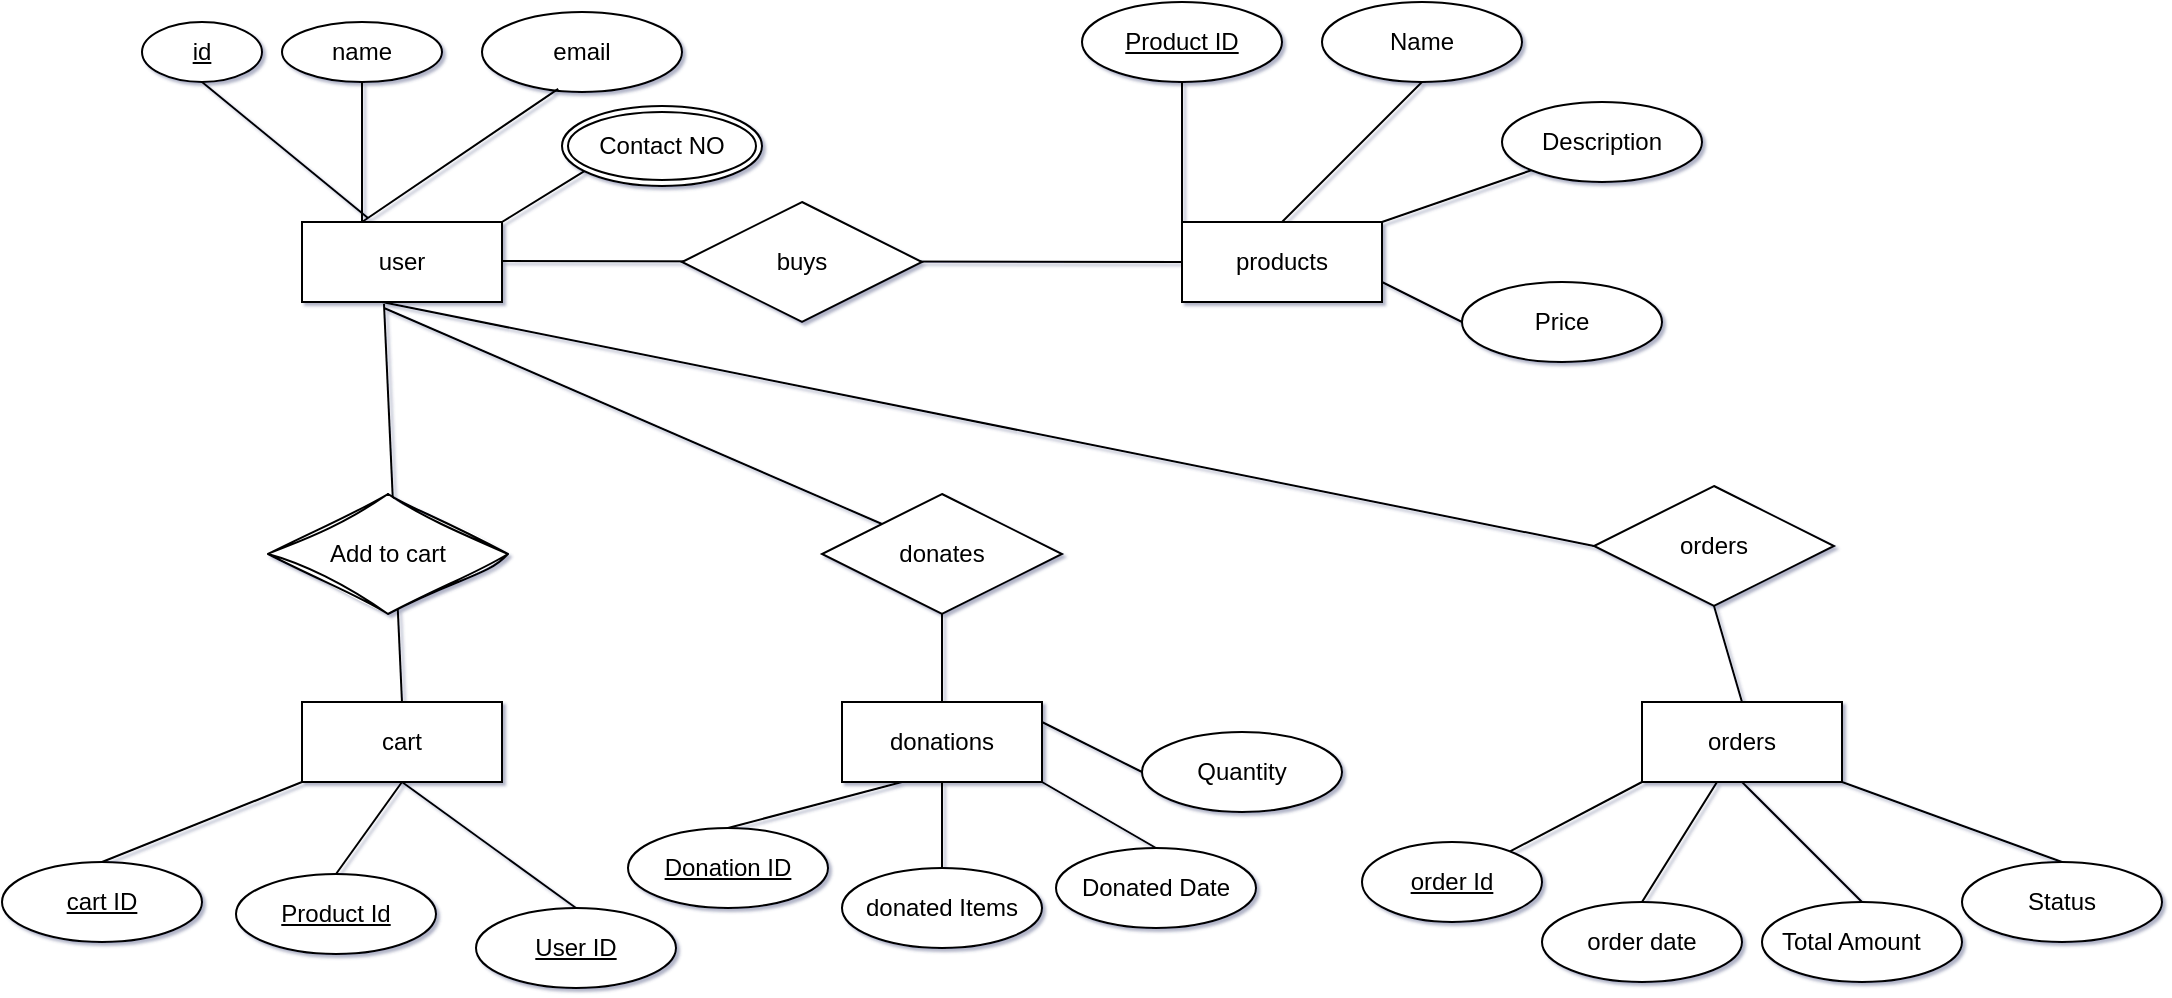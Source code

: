 <mxfile version="23.1.7" type="device">
  <diagram id="R2lEEEUBdFMjLlhIrx00" name="Page-1">
    <mxGraphModel dx="2534" dy="824" grid="0" gridSize="10" guides="1" tooltips="1" connect="1" arrows="1" fold="1" page="1" pageScale="1" pageWidth="1100" pageHeight="1700" background="none" math="0" shadow="1" extFonts="Permanent Marker^https://fonts.googleapis.com/css?family=Permanent+Marker">
      <root>
        <mxCell id="0" />
        <mxCell id="1" parent="0" />
        <mxCell id="ptOe5hQjl_5FLp8h7pB1-3" value="user" style="whiteSpace=wrap;html=1;align=center;" parent="1" vertex="1">
          <mxGeometry x="80" y="160" width="100" height="40" as="geometry" />
        </mxCell>
        <mxCell id="ptOe5hQjl_5FLp8h7pB1-4" value="products" style="whiteSpace=wrap;html=1;align=center;" parent="1" vertex="1">
          <mxGeometry x="520" y="160" width="100" height="40" as="geometry" />
        </mxCell>
        <mxCell id="ptOe5hQjl_5FLp8h7pB1-5" value="cart" style="whiteSpace=wrap;html=1;align=center;" parent="1" vertex="1">
          <mxGeometry x="80" y="400" width="100" height="40" as="geometry" />
        </mxCell>
        <mxCell id="ptOe5hQjl_5FLp8h7pB1-6" value="orders" style="whiteSpace=wrap;html=1;align=center;" parent="1" vertex="1">
          <mxGeometry x="750" y="400" width="100" height="40" as="geometry" />
        </mxCell>
        <mxCell id="ptOe5hQjl_5FLp8h7pB1-7" value="donations" style="whiteSpace=wrap;html=1;align=center;" parent="1" vertex="1">
          <mxGeometry x="350" y="400" width="100" height="40" as="geometry" />
        </mxCell>
        <mxCell id="ptOe5hQjl_5FLp8h7pB1-8" value="name" style="ellipse;whiteSpace=wrap;html=1;align=center;" parent="1" vertex="1">
          <mxGeometry x="70" y="60" width="80" height="30" as="geometry" />
        </mxCell>
        <mxCell id="ptOe5hQjl_5FLp8h7pB1-9" value="email" style="ellipse;whiteSpace=wrap;html=1;align=center;" parent="1" vertex="1">
          <mxGeometry x="170" y="55" width="100" height="40" as="geometry" />
        </mxCell>
        <mxCell id="ptOe5hQjl_5FLp8h7pB1-11" value="id" style="ellipse;whiteSpace=wrap;html=1;align=center;fontStyle=4;" parent="1" vertex="1">
          <mxGeometry y="60" width="60" height="30" as="geometry" />
        </mxCell>
        <mxCell id="ptOe5hQjl_5FLp8h7pB1-12" value="" style="endArrow=none;html=1;rounded=0;exitX=0.5;exitY=1;exitDx=0;exitDy=0;entryX=0.33;entryY=-0.05;entryDx=0;entryDy=0;entryPerimeter=0;" parent="1" source="ptOe5hQjl_5FLp8h7pB1-11" target="ptOe5hQjl_5FLp8h7pB1-3" edge="1">
          <mxGeometry relative="1" as="geometry">
            <mxPoint x="340" y="330" as="sourcePoint" />
            <mxPoint x="500" y="330" as="targetPoint" />
          </mxGeometry>
        </mxCell>
        <mxCell id="ptOe5hQjl_5FLp8h7pB1-13" value="" style="endArrow=none;html=1;rounded=0;exitX=0.5;exitY=1;exitDx=0;exitDy=0;" parent="1" source="ptOe5hQjl_5FLp8h7pB1-8" edge="1">
          <mxGeometry relative="1" as="geometry">
            <mxPoint x="40" y="100" as="sourcePoint" />
            <mxPoint x="110" y="160" as="targetPoint" />
          </mxGeometry>
        </mxCell>
        <mxCell id="ptOe5hQjl_5FLp8h7pB1-14" value="" style="endArrow=none;html=1;rounded=0;exitX=0.381;exitY=0.961;exitDx=0;exitDy=0;exitPerimeter=0;" parent="1" source="ptOe5hQjl_5FLp8h7pB1-9" edge="1">
          <mxGeometry relative="1" as="geometry">
            <mxPoint x="210" y="100" as="sourcePoint" />
            <mxPoint x="110" y="160" as="targetPoint" />
          </mxGeometry>
        </mxCell>
        <mxCell id="ptOe5hQjl_5FLp8h7pB1-16" value="" style="endArrow=none;html=1;rounded=0;entryX=0;entryY=0.5;entryDx=0;entryDy=0;" parent="1" target="ptOe5hQjl_5FLp8h7pB1-4" edge="1">
          <mxGeometry relative="1" as="geometry">
            <mxPoint x="180" y="179.5" as="sourcePoint" />
            <mxPoint x="340" y="179.5" as="targetPoint" />
          </mxGeometry>
        </mxCell>
        <mxCell id="ptOe5hQjl_5FLp8h7pB1-15" value="buys" style="shape=rhombus;perimeter=rhombusPerimeter;whiteSpace=wrap;html=1;align=center;" parent="1" vertex="1">
          <mxGeometry x="270" y="150" width="120" height="60" as="geometry" />
        </mxCell>
        <mxCell id="ptOe5hQjl_5FLp8h7pB1-17" value="order date" style="ellipse;whiteSpace=wrap;html=1;align=center;" parent="1" vertex="1">
          <mxGeometry x="700" y="500" width="100" height="40" as="geometry" />
        </mxCell>
        <mxCell id="ptOe5hQjl_5FLp8h7pB1-18" value="Total Amount&lt;span style=&quot;white-space: pre;&quot;&gt;&#x9;&lt;/span&gt;" style="ellipse;whiteSpace=wrap;html=1;align=center;" parent="1" vertex="1">
          <mxGeometry x="810" y="500" width="100" height="40" as="geometry" />
        </mxCell>
        <mxCell id="ptOe5hQjl_5FLp8h7pB1-19" value="Status" style="ellipse;whiteSpace=wrap;html=1;align=center;" parent="1" vertex="1">
          <mxGeometry x="910" y="480" width="100" height="40" as="geometry" />
        </mxCell>
        <mxCell id="ptOe5hQjl_5FLp8h7pB1-20" value="" style="endArrow=none;html=1;rounded=0;exitX=0.5;exitY=0;exitDx=0;exitDy=0;" parent="1" source="ptOe5hQjl_5FLp8h7pB1-17" target="ptOe5hQjl_5FLp8h7pB1-6" edge="1">
          <mxGeometry width="50" height="50" relative="1" as="geometry">
            <mxPoint x="440" y="360" as="sourcePoint" />
            <mxPoint x="490" y="310" as="targetPoint" />
          </mxGeometry>
        </mxCell>
        <mxCell id="ptOe5hQjl_5FLp8h7pB1-21" value="" style="endArrow=none;html=1;rounded=0;exitX=0.5;exitY=0;exitDx=0;exitDy=0;entryX=0.5;entryY=1;entryDx=0;entryDy=0;" parent="1" source="ptOe5hQjl_5FLp8h7pB1-18" target="ptOe5hQjl_5FLp8h7pB1-6" edge="1">
          <mxGeometry width="50" height="50" relative="1" as="geometry">
            <mxPoint x="640" y="510" as="sourcePoint" />
            <mxPoint x="768" y="450" as="targetPoint" />
          </mxGeometry>
        </mxCell>
        <mxCell id="ptOe5hQjl_5FLp8h7pB1-22" value="" style="endArrow=none;html=1;rounded=0;exitX=0.5;exitY=0;exitDx=0;exitDy=0;entryX=1;entryY=1;entryDx=0;entryDy=0;" parent="1" source="ptOe5hQjl_5FLp8h7pB1-19" target="ptOe5hQjl_5FLp8h7pB1-6" edge="1">
          <mxGeometry width="50" height="50" relative="1" as="geometry">
            <mxPoint x="650" y="520" as="sourcePoint" />
            <mxPoint x="778" y="460" as="targetPoint" />
          </mxGeometry>
        </mxCell>
        <mxCell id="ptOe5hQjl_5FLp8h7pB1-25" value="order Id" style="ellipse;whiteSpace=wrap;html=1;align=center;fontStyle=4;" parent="1" vertex="1">
          <mxGeometry x="610" y="470" width="90" height="40" as="geometry" />
        </mxCell>
        <mxCell id="ptOe5hQjl_5FLp8h7pB1-26" value="" style="endArrow=none;html=1;rounded=0;entryX=0;entryY=1;entryDx=0;entryDy=0;" parent="1" source="ptOe5hQjl_5FLp8h7pB1-25" target="ptOe5hQjl_5FLp8h7pB1-6" edge="1">
          <mxGeometry width="50" height="50" relative="1" as="geometry">
            <mxPoint x="760" y="510" as="sourcePoint" />
            <mxPoint x="798" y="450" as="targetPoint" />
          </mxGeometry>
        </mxCell>
        <mxCell id="ptOe5hQjl_5FLp8h7pB1-27" value="Product ID" style="ellipse;whiteSpace=wrap;html=1;align=center;fontStyle=4;" parent="1" vertex="1">
          <mxGeometry x="470" y="50" width="100" height="40" as="geometry" />
        </mxCell>
        <mxCell id="ptOe5hQjl_5FLp8h7pB1-28" value="Name" style="ellipse;whiteSpace=wrap;html=1;align=center;" parent="1" vertex="1">
          <mxGeometry x="590" y="50" width="100" height="40" as="geometry" />
        </mxCell>
        <mxCell id="ptOe5hQjl_5FLp8h7pB1-29" value="Description" style="ellipse;whiteSpace=wrap;html=1;align=center;" parent="1" vertex="1">
          <mxGeometry x="680" y="100" width="100" height="40" as="geometry" />
        </mxCell>
        <mxCell id="ptOe5hQjl_5FLp8h7pB1-30" value="Price" style="ellipse;whiteSpace=wrap;html=1;align=center;" parent="1" vertex="1">
          <mxGeometry x="660" y="190" width="100" height="40" as="geometry" />
        </mxCell>
        <mxCell id="ptOe5hQjl_5FLp8h7pB1-31" value="" style="endArrow=none;html=1;rounded=0;entryX=0;entryY=0;entryDx=0;entryDy=0;exitX=0.5;exitY=1;exitDx=0;exitDy=0;" parent="1" source="ptOe5hQjl_5FLp8h7pB1-27" target="ptOe5hQjl_5FLp8h7pB1-4" edge="1">
          <mxGeometry width="50" height="50" relative="1" as="geometry">
            <mxPoint x="470" y="360" as="sourcePoint" />
            <mxPoint x="520" y="310" as="targetPoint" />
          </mxGeometry>
        </mxCell>
        <mxCell id="ptOe5hQjl_5FLp8h7pB1-32" value="" style="endArrow=none;html=1;rounded=0;entryX=0.5;entryY=0;entryDx=0;entryDy=0;exitX=0.5;exitY=1;exitDx=0;exitDy=0;" parent="1" source="ptOe5hQjl_5FLp8h7pB1-28" target="ptOe5hQjl_5FLp8h7pB1-4" edge="1">
          <mxGeometry width="50" height="50" relative="1" as="geometry">
            <mxPoint x="530" y="100" as="sourcePoint" />
            <mxPoint x="530" y="170" as="targetPoint" />
          </mxGeometry>
        </mxCell>
        <mxCell id="ptOe5hQjl_5FLp8h7pB1-33" value="" style="endArrow=none;html=1;rounded=0;entryX=1;entryY=0;entryDx=0;entryDy=0;exitX=0;exitY=1;exitDx=0;exitDy=0;" parent="1" source="ptOe5hQjl_5FLp8h7pB1-29" target="ptOe5hQjl_5FLp8h7pB1-4" edge="1">
          <mxGeometry width="50" height="50" relative="1" as="geometry">
            <mxPoint x="540" y="110" as="sourcePoint" />
            <mxPoint x="540" y="180" as="targetPoint" />
          </mxGeometry>
        </mxCell>
        <mxCell id="ptOe5hQjl_5FLp8h7pB1-34" value="" style="endArrow=none;html=1;rounded=0;entryX=1;entryY=0.75;entryDx=0;entryDy=0;exitX=0;exitY=0.5;exitDx=0;exitDy=0;" parent="1" source="ptOe5hQjl_5FLp8h7pB1-30" target="ptOe5hQjl_5FLp8h7pB1-4" edge="1">
          <mxGeometry width="50" height="50" relative="1" as="geometry">
            <mxPoint x="550" y="120" as="sourcePoint" />
            <mxPoint x="550" y="190" as="targetPoint" />
          </mxGeometry>
        </mxCell>
        <mxCell id="ptOe5hQjl_5FLp8h7pB1-35" value="Donation ID" style="ellipse;whiteSpace=wrap;html=1;align=center;fontStyle=4;" parent="1" vertex="1">
          <mxGeometry x="243" y="463" width="100" height="40" as="geometry" />
        </mxCell>
        <mxCell id="ptOe5hQjl_5FLp8h7pB1-36" value="donated Items" style="ellipse;whiteSpace=wrap;html=1;align=center;" parent="1" vertex="1">
          <mxGeometry x="350" y="483" width="100" height="40" as="geometry" />
        </mxCell>
        <mxCell id="ptOe5hQjl_5FLp8h7pB1-37" value="" style="endArrow=none;html=1;rounded=0;exitX=0.5;exitY=0;exitDx=0;exitDy=0;" parent="1" source="ptOe5hQjl_5FLp8h7pB1-35" edge="1">
          <mxGeometry width="50" height="50" relative="1" as="geometry">
            <mxPoint x="470" y="360" as="sourcePoint" />
            <mxPoint x="380" y="440" as="targetPoint" />
          </mxGeometry>
        </mxCell>
        <mxCell id="ptOe5hQjl_5FLp8h7pB1-38" value="" style="endArrow=none;html=1;rounded=0;exitX=0.5;exitY=0;exitDx=0;exitDy=0;entryX=0.5;entryY=1;entryDx=0;entryDy=0;" parent="1" source="ptOe5hQjl_5FLp8h7pB1-36" target="ptOe5hQjl_5FLp8h7pB1-7" edge="1">
          <mxGeometry width="50" height="50" relative="1" as="geometry">
            <mxPoint x="340" y="490" as="sourcePoint" />
            <mxPoint x="390" y="450" as="targetPoint" />
          </mxGeometry>
        </mxCell>
        <mxCell id="ptOe5hQjl_5FLp8h7pB1-39" value="" style="endArrow=none;html=1;rounded=0;entryX=0.41;entryY=1.025;entryDx=0;entryDy=0;entryPerimeter=0;exitX=0.5;exitY=0;exitDx=0;exitDy=0;" parent="1" source="ptOe5hQjl_5FLp8h7pB1-5" target="ptOe5hQjl_5FLp8h7pB1-3" edge="1">
          <mxGeometry width="50" height="50" relative="1" as="geometry">
            <mxPoint x="470" y="360" as="sourcePoint" />
            <mxPoint x="520" y="310" as="targetPoint" />
          </mxGeometry>
        </mxCell>
        <mxCell id="ptOe5hQjl_5FLp8h7pB1-41" value="" style="endArrow=none;html=1;rounded=0;entryX=0.41;entryY=1.075;entryDx=0;entryDy=0;entryPerimeter=0;exitX=0;exitY=0;exitDx=0;exitDy=0;" parent="1" source="ptOe5hQjl_5FLp8h7pB1-47" edge="1">
          <mxGeometry width="50" height="50" relative="1" as="geometry">
            <mxPoint x="400" y="400" as="sourcePoint" />
            <mxPoint x="121" y="203" as="targetPoint" />
          </mxGeometry>
        </mxCell>
        <mxCell id="ptOe5hQjl_5FLp8h7pB1-43" value="" style="endArrow=none;html=1;rounded=0;entryX=0.4;entryY=1;entryDx=0;entryDy=0;entryPerimeter=0;exitX=0;exitY=0.5;exitDx=0;exitDy=0;" parent="1" source="ptOe5hQjl_5FLp8h7pB1-49" target="ptOe5hQjl_5FLp8h7pB1-3" edge="1">
          <mxGeometry width="50" height="50" relative="1" as="geometry">
            <mxPoint x="410" y="410" as="sourcePoint" />
            <mxPoint x="131" y="213" as="targetPoint" />
          </mxGeometry>
        </mxCell>
        <mxCell id="ptOe5hQjl_5FLp8h7pB1-45" value="cart ID" style="ellipse;whiteSpace=wrap;html=1;align=center;fontStyle=4;" parent="1" vertex="1">
          <mxGeometry x="-70" y="480" width="100" height="40" as="geometry" />
        </mxCell>
        <mxCell id="ptOe5hQjl_5FLp8h7pB1-46" value="" style="endArrow=none;html=1;rounded=0;exitX=0;exitY=1;exitDx=0;exitDy=0;entryX=0.5;entryY=0;entryDx=0;entryDy=0;" parent="1" source="ptOe5hQjl_5FLp8h7pB1-5" target="ptOe5hQjl_5FLp8h7pB1-45" edge="1">
          <mxGeometry width="50" height="50" relative="1" as="geometry">
            <mxPoint x="470" y="360" as="sourcePoint" />
            <mxPoint x="520" y="310" as="targetPoint" />
          </mxGeometry>
        </mxCell>
        <mxCell id="ptOe5hQjl_5FLp8h7pB1-47" value="donates" style="shape=rhombus;perimeter=rhombusPerimeter;whiteSpace=wrap;html=1;align=center;rotation=0;" parent="1" vertex="1">
          <mxGeometry x="340" y="296" width="120" height="60" as="geometry" />
        </mxCell>
        <mxCell id="ptOe5hQjl_5FLp8h7pB1-49" value="orders" style="shape=rhombus;perimeter=rhombusPerimeter;whiteSpace=wrap;html=1;align=center;rotation=0;" parent="1" vertex="1">
          <mxGeometry x="726" y="292" width="120" height="60" as="geometry" />
        </mxCell>
        <mxCell id="2ALvyPpzmWErhACQjdhz-2" value="Product Id" style="ellipse;whiteSpace=wrap;html=1;align=center;fontStyle=4;" parent="1" vertex="1">
          <mxGeometry x="47" y="486" width="100" height="40" as="geometry" />
        </mxCell>
        <mxCell id="2ALvyPpzmWErhACQjdhz-3" value="" style="endArrow=none;html=1;rounded=0;exitX=0.5;exitY=1;exitDx=0;exitDy=0;entryX=0.5;entryY=0;entryDx=0;entryDy=0;" parent="1" source="ptOe5hQjl_5FLp8h7pB1-5" target="2ALvyPpzmWErhACQjdhz-2" edge="1">
          <mxGeometry width="50" height="50" relative="1" as="geometry">
            <mxPoint x="90" y="450" as="sourcePoint" />
            <mxPoint x="-10" y="490" as="targetPoint" />
          </mxGeometry>
        </mxCell>
        <mxCell id="2ALvyPpzmWErhACQjdhz-4" value="&lt;u&gt;User ID&lt;/u&gt;" style="ellipse;whiteSpace=wrap;html=1;align=center;" parent="1" vertex="1">
          <mxGeometry x="167" y="503" width="100" height="40" as="geometry" />
        </mxCell>
        <mxCell id="2ALvyPpzmWErhACQjdhz-5" value="" style="endArrow=none;html=1;rounded=0;exitX=0.5;exitY=1;exitDx=0;exitDy=0;entryX=0.5;entryY=0;entryDx=0;entryDy=0;" parent="1" source="ptOe5hQjl_5FLp8h7pB1-5" target="2ALvyPpzmWErhACQjdhz-4" edge="1">
          <mxGeometry width="50" height="50" relative="1" as="geometry">
            <mxPoint x="140" y="450" as="sourcePoint" />
            <mxPoint x="107" y="496" as="targetPoint" />
          </mxGeometry>
        </mxCell>
        <mxCell id="2ALvyPpzmWErhACQjdhz-6" value="Donated Date" style="ellipse;whiteSpace=wrap;html=1;align=center;" parent="1" vertex="1">
          <mxGeometry x="457" y="473" width="100" height="40" as="geometry" />
        </mxCell>
        <mxCell id="2ALvyPpzmWErhACQjdhz-7" value="" style="endArrow=none;html=1;rounded=0;exitX=0.5;exitY=0;exitDx=0;exitDy=0;entryX=1;entryY=1;entryDx=0;entryDy=0;" parent="1" source="2ALvyPpzmWErhACQjdhz-6" target="ptOe5hQjl_5FLp8h7pB1-7" edge="1">
          <mxGeometry width="50" height="50" relative="1" as="geometry">
            <mxPoint x="425" y="496" as="sourcePoint" />
            <mxPoint x="410" y="450" as="targetPoint" />
          </mxGeometry>
        </mxCell>
        <mxCell id="2ALvyPpzmWErhACQjdhz-8" value="Quantity" style="ellipse;whiteSpace=wrap;html=1;align=center;" parent="1" vertex="1">
          <mxGeometry x="500" y="415" width="100" height="40" as="geometry" />
        </mxCell>
        <mxCell id="2ALvyPpzmWErhACQjdhz-9" value="" style="endArrow=none;html=1;rounded=0;exitX=0;exitY=0.5;exitDx=0;exitDy=0;entryX=1;entryY=0.25;entryDx=0;entryDy=0;" parent="1" source="2ALvyPpzmWErhACQjdhz-8" target="ptOe5hQjl_5FLp8h7pB1-7" edge="1">
          <mxGeometry width="50" height="50" relative="1" as="geometry">
            <mxPoint x="517" y="483" as="sourcePoint" />
            <mxPoint x="460" y="450" as="targetPoint" />
          </mxGeometry>
        </mxCell>
        <mxCell id="2ALvyPpzmWErhACQjdhz-13" value="" style="endArrow=none;html=1;rounded=0;exitX=0;exitY=1;exitDx=0;exitDy=0;entryX=1;entryY=0;entryDx=0;entryDy=0;" parent="1" target="ptOe5hQjl_5FLp8h7pB1-3" edge="1">
          <mxGeometry relative="1" as="geometry">
            <mxPoint x="221.799" y="134.204" as="sourcePoint" />
            <mxPoint x="120" y="170" as="targetPoint" />
          </mxGeometry>
        </mxCell>
        <mxCell id="2ALvyPpzmWErhACQjdhz-15" value="Contact NO" style="ellipse;shape=doubleEllipse;margin=3;whiteSpace=wrap;html=1;align=center;hachureGap=4;" parent="1" vertex="1">
          <mxGeometry x="210" y="102" width="100" height="40" as="geometry" />
        </mxCell>
        <mxCell id="2ALvyPpzmWErhACQjdhz-17" value="" style="endArrow=none;html=1;rounded=0;entryX=0.5;entryY=0;entryDx=0;entryDy=0;exitX=0.5;exitY=1;exitDx=0;exitDy=0;" parent="1" source="ptOe5hQjl_5FLp8h7pB1-47" target="ptOe5hQjl_5FLp8h7pB1-7" edge="1">
          <mxGeometry width="50" height="50" relative="1" as="geometry">
            <mxPoint x="380" y="321" as="sourcePoint" />
            <mxPoint x="131" y="213" as="targetPoint" />
          </mxGeometry>
        </mxCell>
        <mxCell id="2ALvyPpzmWErhACQjdhz-18" value="" style="endArrow=none;html=1;rounded=0;entryX=0.5;entryY=0;entryDx=0;entryDy=0;exitX=0.5;exitY=1;exitDx=0;exitDy=0;" parent="1" source="ptOe5hQjl_5FLp8h7pB1-49" target="ptOe5hQjl_5FLp8h7pB1-6" edge="1">
          <mxGeometry width="50" height="50" relative="1" as="geometry">
            <mxPoint x="694" y="485" as="sourcePoint" />
            <mxPoint x="760" y="450" as="targetPoint" />
          </mxGeometry>
        </mxCell>
        <mxCell id="2ALvyPpzmWErhACQjdhz-21" value="Add to cart" style="shape=rhombus;perimeter=rhombusPerimeter;whiteSpace=wrap;html=1;align=center;sketch=1;hachureGap=4;jiggle=2;curveFitting=1;" parent="1" vertex="1">
          <mxGeometry x="63" y="296" width="120" height="60" as="geometry" />
        </mxCell>
      </root>
    </mxGraphModel>
  </diagram>
</mxfile>
